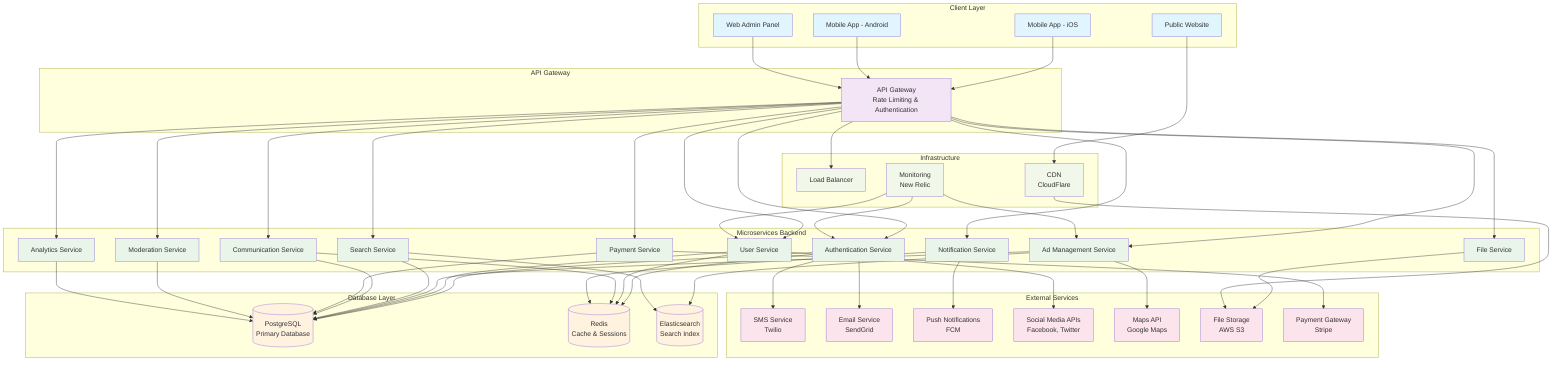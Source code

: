 graph TB
    subgraph "Client Layer"
        MA[Mobile App - iOS]
        MAA[Mobile App - Android]
        WA[Web Admin Panel]
        WEB[Public Website]
    end
    
    subgraph "API Gateway"
        AG[API Gateway<br/>Rate Limiting & Authentication]
    end
    
    subgraph "Microservices Backend"
        AS[Authentication Service]
        US[User Service]
        ADS[Ad Management Service]
        SS[Search Service]
        CS[Communication Service]
        NS[Notification Service]
        PS[Payment Service]
        FS[File Service]
        MS[Moderation Service]
        ANS[Analytics Service]
    end
    
    subgraph "Database Layer"
        PDB[(PostgreSQL<br/>Primary Database)]
        RDB[(Redis<br/>Cache & Sessions)]
        ES[(Elasticsearch<br/>Search Index)]
    end
    
    subgraph "External Services"
        SMS[SMS Service<br/>Twilio]
        EMAIL[Email Service<br/>SendGrid]
        PUSH[Push Notifications<br/>FCM]
        SOCIAL[Social Media APIs<br/>Facebook, Twitter]
        MAPS[Maps API<br/>Google Maps]
        STORAGE[File Storage<br/>AWS S3]
        PAYMENT[Payment Gateway<br/>Stripe]
    end
    
    subgraph "Infrastructure"
        LB[Load Balancer]
        CDN[CDN<br/>CloudFlare]
        MON[Monitoring<br/>New Relic]
    end
    
    %% Client connections
    MA --> AG
    MAA --> AG
    WA --> AG
    WEB --> CDN
    
    %% API Gateway to services
    AG --> AS
    AG --> US
    AG --> ADS
    AG --> SS
    AG --> CS
    AG --> NS
    AG --> PS
    AG --> FS
    AG --> MS
    AG --> ANS
    
    %% Service to database connections
    AS --> PDB
    AS --> RDB
    US --> PDB
    US --> RDB
    ADS --> PDB
    ADS --> ES
    SS --> ES
    SS --> PDB
    CS --> PDB
    CS --> RDB
    NS --> RDB
    PS --> PDB
    FS --> STORAGE
    MS --> PDB
    ANS --> PDB
    
    %% External service connections
    AS --> SMS
    AS --> EMAIL
    NS --> PUSH
    US --> SOCIAL
    ADS --> MAPS
    PS --> PAYMENT
    
    %% Infrastructure connections
    AG --> LB
    CDN --> STORAGE
    MON --> AS
    MON --> US
    MON --> ADS
    
    %% Styling
    classDef clientLayer fill:#e1f5fe
    classDef apiLayer fill:#f3e5f5
    classDef serviceLayer fill:#e8f5e8
    classDef dataLayer fill:#fff3e0
    classDef externalLayer fill:#fce4ec
    classDef infraLayer fill:#f1f8e9
    
    class MA,MAA,WA,WEB clientLayer
    class AG apiLayer
    class AS,US,ADS,SS,CS,NS,PS,FS,MS,ANS serviceLayer
    class PDB,RDB,ES dataLayer
    class SMS,EMAIL,PUSH,SOCIAL,MAPS,STORAGE,PAYMENT externalLayer
    class LB,CDN,MON infraLayer
